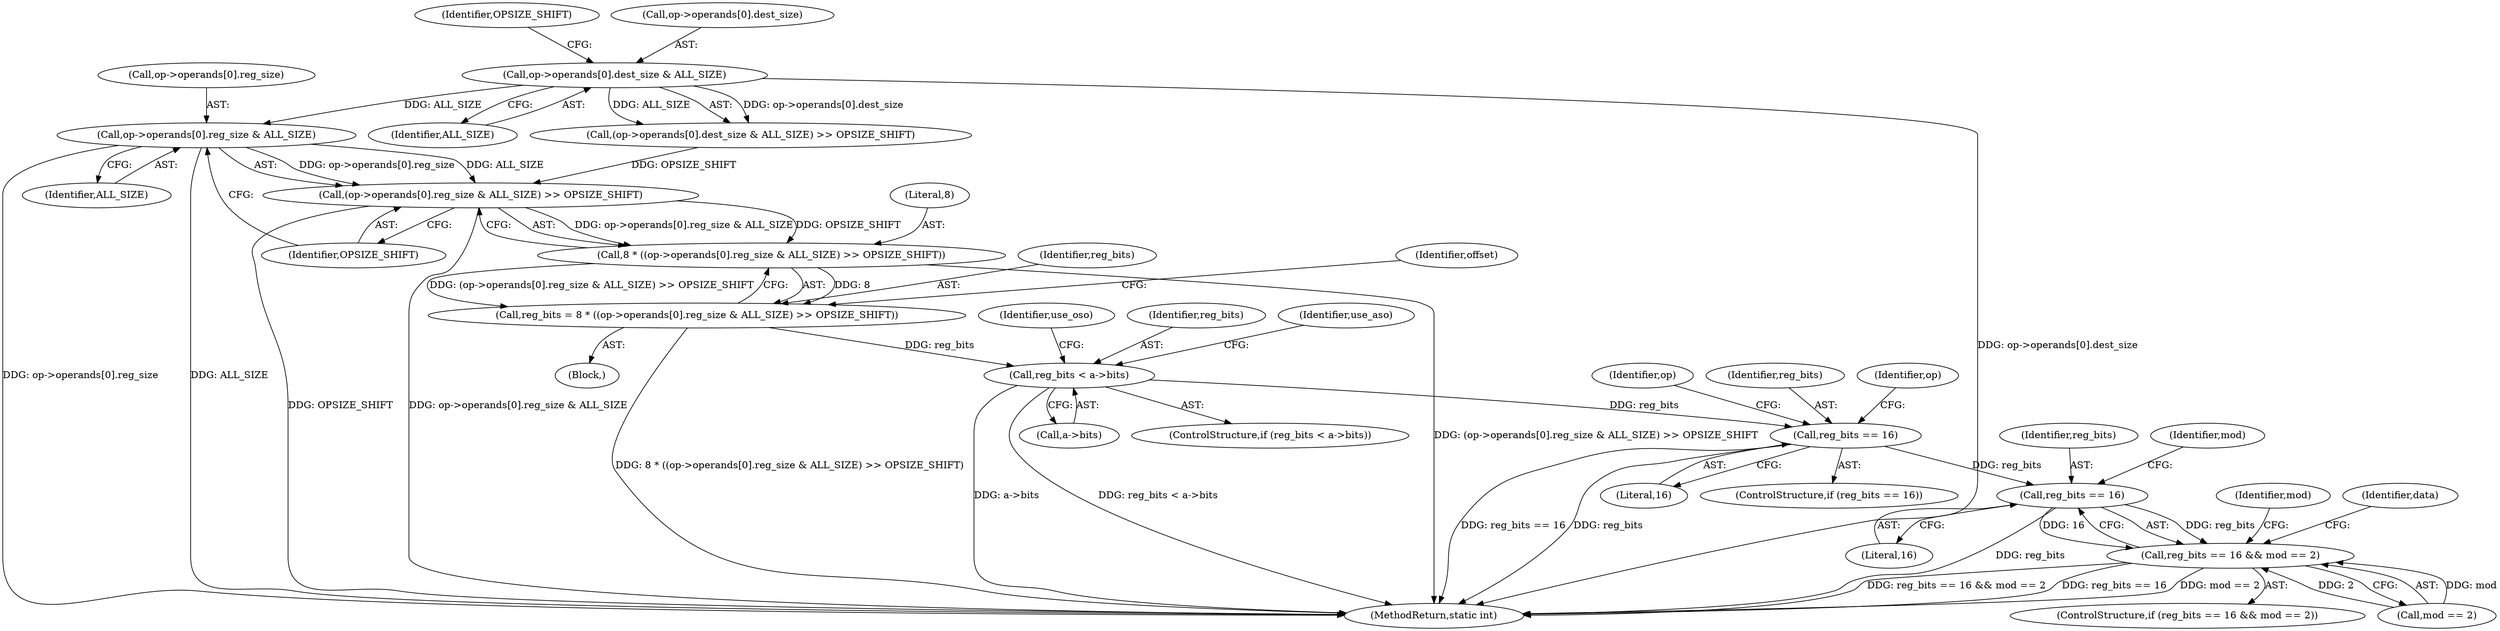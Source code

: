 digraph "0_radare2_f17bfd9f1da05f30f23a4dd05e9d2363e1406948@API" {
"1000572" [label="(Call,op->operands[0].reg_size & ALL_SIZE)"];
"1000556" [label="(Call,op->operands[0].dest_size & ALL_SIZE)"];
"1000571" [label="(Call,(op->operands[0].reg_size & ALL_SIZE) >> OPSIZE_SHIFT)"];
"1000569" [label="(Call,8 * ((op->operands[0].reg_size & ALL_SIZE) >> OPSIZE_SHIFT))"];
"1000567" [label="(Call,reg_bits = 8 * ((op->operands[0].reg_size & ALL_SIZE) >> OPSIZE_SHIFT))"];
"1000605" [label="(Call,reg_bits < a->bits)"];
"1000735" [label="(Call,reg_bits == 16)"];
"1001168" [label="(Call,reg_bits == 16)"];
"1001167" [label="(Call,reg_bits == 16 && mod == 2)"];
"1000569" [label="(Call,8 * ((op->operands[0].reg_size & ALL_SIZE) >> OPSIZE_SHIFT))"];
"1000604" [label="(ControlStructure,if (reg_bits < a->bits))"];
"1000736" [label="(Identifier,reg_bits)"];
"1000571" [label="(Call,(op->operands[0].reg_size & ALL_SIZE) >> OPSIZE_SHIFT)"];
"1001193" [label="(Identifier,mod)"];
"1000506" [label="(Block,)"];
"1000612" [label="(Identifier,use_aso)"];
"1001168" [label="(Call,reg_bits == 16)"];
"1001172" [label="(Identifier,mod)"];
"1000572" [label="(Call,op->operands[0].reg_size & ALL_SIZE)"];
"1000564" [label="(Identifier,ALL_SIZE)"];
"1001169" [label="(Identifier,reg_bits)"];
"1000580" [label="(Identifier,ALL_SIZE)"];
"1001166" [label="(ControlStructure,if (reg_bits == 16 && mod == 2))"];
"1000570" [label="(Literal,8)"];
"1000573" [label="(Call,op->operands[0].reg_size)"];
"1000581" [label="(Identifier,OPSIZE_SHIFT)"];
"1000966" [label="(Identifier,op)"];
"1000584" [label="(Identifier,offset)"];
"1001171" [label="(Call,mod == 2)"];
"1000616" [label="(Identifier,use_oso)"];
"1003220" [label="(MethodReturn,static int)"];
"1000565" [label="(Identifier,OPSIZE_SHIFT)"];
"1000734" [label="(ControlStructure,if (reg_bits == 16))"];
"1001177" [label="(Identifier,data)"];
"1000557" [label="(Call,op->operands[0].dest_size)"];
"1000746" [label="(Identifier,op)"];
"1000605" [label="(Call,reg_bits < a->bits)"];
"1000568" [label="(Identifier,reg_bits)"];
"1001167" [label="(Call,reg_bits == 16 && mod == 2)"];
"1000556" [label="(Call,op->operands[0].dest_size & ALL_SIZE)"];
"1001170" [label="(Literal,16)"];
"1000606" [label="(Identifier,reg_bits)"];
"1000607" [label="(Call,a->bits)"];
"1000735" [label="(Call,reg_bits == 16)"];
"1000555" [label="(Call,(op->operands[0].dest_size & ALL_SIZE) >> OPSIZE_SHIFT)"];
"1000737" [label="(Literal,16)"];
"1000567" [label="(Call,reg_bits = 8 * ((op->operands[0].reg_size & ALL_SIZE) >> OPSIZE_SHIFT))"];
"1000572" -> "1000571"  [label="AST: "];
"1000572" -> "1000580"  [label="CFG: "];
"1000573" -> "1000572"  [label="AST: "];
"1000580" -> "1000572"  [label="AST: "];
"1000581" -> "1000572"  [label="CFG: "];
"1000572" -> "1003220"  [label="DDG: ALL_SIZE"];
"1000572" -> "1003220"  [label="DDG: op->operands[0].reg_size"];
"1000572" -> "1000571"  [label="DDG: op->operands[0].reg_size"];
"1000572" -> "1000571"  [label="DDG: ALL_SIZE"];
"1000556" -> "1000572"  [label="DDG: ALL_SIZE"];
"1000556" -> "1000555"  [label="AST: "];
"1000556" -> "1000564"  [label="CFG: "];
"1000557" -> "1000556"  [label="AST: "];
"1000564" -> "1000556"  [label="AST: "];
"1000565" -> "1000556"  [label="CFG: "];
"1000556" -> "1003220"  [label="DDG: op->operands[0].dest_size"];
"1000556" -> "1000555"  [label="DDG: op->operands[0].dest_size"];
"1000556" -> "1000555"  [label="DDG: ALL_SIZE"];
"1000571" -> "1000569"  [label="AST: "];
"1000571" -> "1000581"  [label="CFG: "];
"1000581" -> "1000571"  [label="AST: "];
"1000569" -> "1000571"  [label="CFG: "];
"1000571" -> "1003220"  [label="DDG: OPSIZE_SHIFT"];
"1000571" -> "1003220"  [label="DDG: op->operands[0].reg_size & ALL_SIZE"];
"1000571" -> "1000569"  [label="DDG: op->operands[0].reg_size & ALL_SIZE"];
"1000571" -> "1000569"  [label="DDG: OPSIZE_SHIFT"];
"1000555" -> "1000571"  [label="DDG: OPSIZE_SHIFT"];
"1000569" -> "1000567"  [label="AST: "];
"1000570" -> "1000569"  [label="AST: "];
"1000567" -> "1000569"  [label="CFG: "];
"1000569" -> "1003220"  [label="DDG: (op->operands[0].reg_size & ALL_SIZE) >> OPSIZE_SHIFT"];
"1000569" -> "1000567"  [label="DDG: 8"];
"1000569" -> "1000567"  [label="DDG: (op->operands[0].reg_size & ALL_SIZE) >> OPSIZE_SHIFT"];
"1000567" -> "1000506"  [label="AST: "];
"1000568" -> "1000567"  [label="AST: "];
"1000584" -> "1000567"  [label="CFG: "];
"1000567" -> "1003220"  [label="DDG: 8 * ((op->operands[0].reg_size & ALL_SIZE) >> OPSIZE_SHIFT)"];
"1000567" -> "1000605"  [label="DDG: reg_bits"];
"1000605" -> "1000604"  [label="AST: "];
"1000605" -> "1000607"  [label="CFG: "];
"1000606" -> "1000605"  [label="AST: "];
"1000607" -> "1000605"  [label="AST: "];
"1000612" -> "1000605"  [label="CFG: "];
"1000616" -> "1000605"  [label="CFG: "];
"1000605" -> "1003220"  [label="DDG: a->bits"];
"1000605" -> "1003220"  [label="DDG: reg_bits < a->bits"];
"1000605" -> "1000735"  [label="DDG: reg_bits"];
"1000735" -> "1000734"  [label="AST: "];
"1000735" -> "1000737"  [label="CFG: "];
"1000736" -> "1000735"  [label="AST: "];
"1000737" -> "1000735"  [label="AST: "];
"1000746" -> "1000735"  [label="CFG: "];
"1000966" -> "1000735"  [label="CFG: "];
"1000735" -> "1003220"  [label="DDG: reg_bits == 16"];
"1000735" -> "1003220"  [label="DDG: reg_bits"];
"1000735" -> "1001168"  [label="DDG: reg_bits"];
"1001168" -> "1001167"  [label="AST: "];
"1001168" -> "1001170"  [label="CFG: "];
"1001169" -> "1001168"  [label="AST: "];
"1001170" -> "1001168"  [label="AST: "];
"1001172" -> "1001168"  [label="CFG: "];
"1001167" -> "1001168"  [label="CFG: "];
"1001168" -> "1003220"  [label="DDG: reg_bits"];
"1001168" -> "1001167"  [label="DDG: reg_bits"];
"1001168" -> "1001167"  [label="DDG: 16"];
"1001167" -> "1001166"  [label="AST: "];
"1001167" -> "1001171"  [label="CFG: "];
"1001171" -> "1001167"  [label="AST: "];
"1001177" -> "1001167"  [label="CFG: "];
"1001193" -> "1001167"  [label="CFG: "];
"1001167" -> "1003220"  [label="DDG: reg_bits == 16 && mod == 2"];
"1001167" -> "1003220"  [label="DDG: reg_bits == 16"];
"1001167" -> "1003220"  [label="DDG: mod == 2"];
"1001171" -> "1001167"  [label="DDG: mod"];
"1001171" -> "1001167"  [label="DDG: 2"];
}
